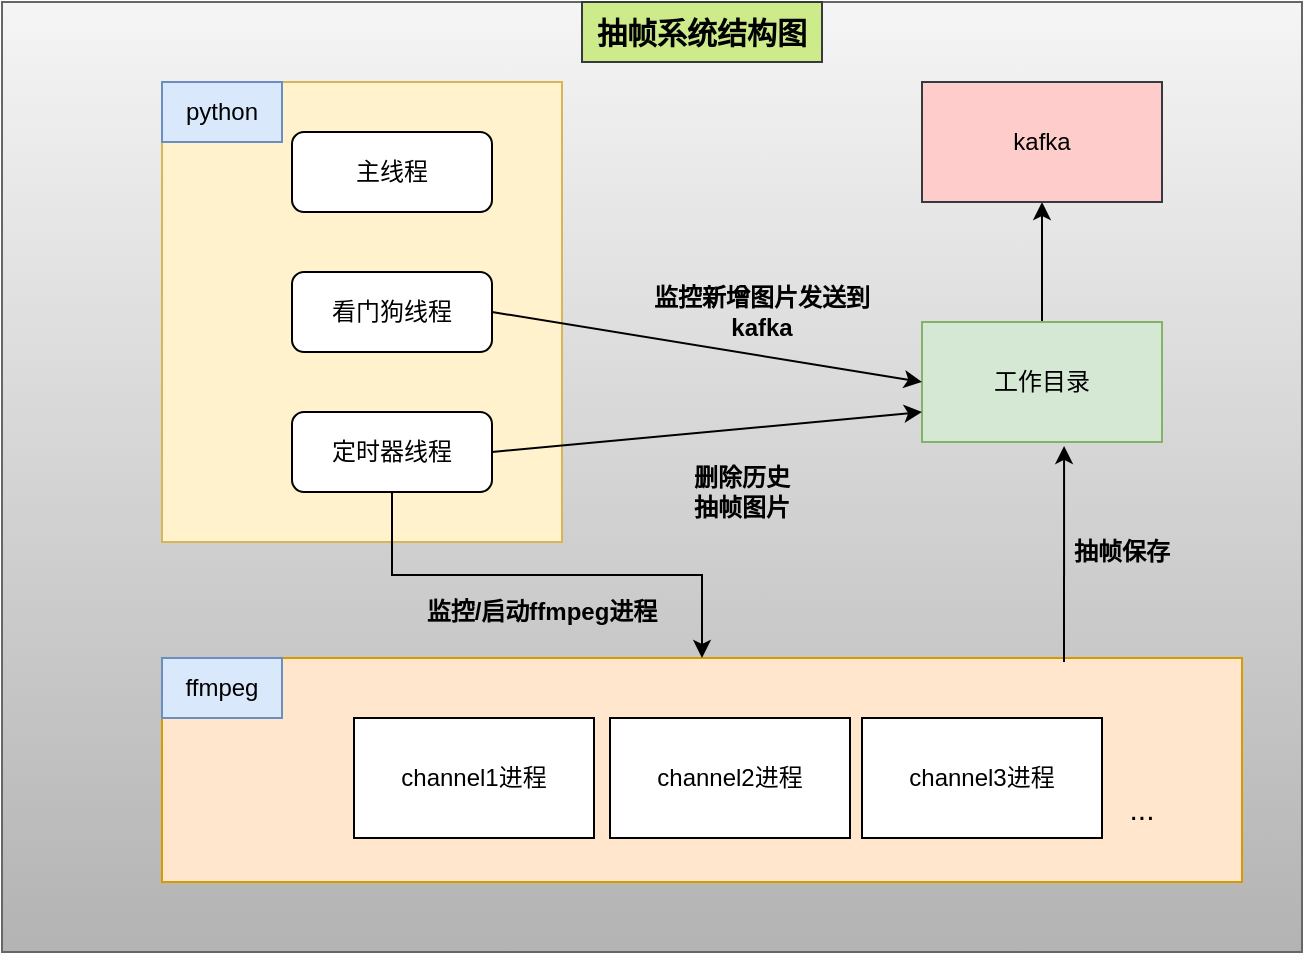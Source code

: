 <mxfile version="17.4.2" type="github">
  <diagram id="70aEzQfd0cI717lkrUgI" name="Page-1">
    <mxGraphModel dx="1102" dy="606" grid="1" gridSize="10" guides="1" tooltips="1" connect="1" arrows="1" fold="1" page="1" pageScale="1" pageWidth="827" pageHeight="1169" math="0" shadow="0">
      <root>
        <mxCell id="0" />
        <mxCell id="1" parent="0" />
        <mxCell id="o7nxHNN26v442LFRNjDq-28" value="" style="rounded=0;whiteSpace=wrap;html=1;fillColor=#f5f5f5;strokeColor=#666666;gradientColor=#b3b3b3;" vertex="1" parent="1">
          <mxGeometry x="110" y="80" width="650" height="475" as="geometry" />
        </mxCell>
        <mxCell id="o7nxHNN26v442LFRNjDq-13" value="" style="rounded=0;whiteSpace=wrap;html=1;fillColor=#ffe6cc;strokeColor=#d79b00;" vertex="1" parent="1">
          <mxGeometry x="190" y="408" width="540" height="112" as="geometry" />
        </mxCell>
        <mxCell id="o7nxHNN26v442LFRNjDq-12" value="" style="rounded=0;whiteSpace=wrap;html=1;fillColor=#fff2cc;strokeColor=#d6b656;" vertex="1" parent="1">
          <mxGeometry x="190" y="120" width="200" height="230" as="geometry" />
        </mxCell>
        <mxCell id="o7nxHNN26v442LFRNjDq-2" value="主线程" style="rounded=1;whiteSpace=wrap;html=1;" vertex="1" parent="1">
          <mxGeometry x="255" y="145" width="100" height="40" as="geometry" />
        </mxCell>
        <mxCell id="o7nxHNN26v442LFRNjDq-3" value="看门狗线程" style="rounded=1;whiteSpace=wrap;html=1;" vertex="1" parent="1">
          <mxGeometry x="255" y="215" width="100" height="40" as="geometry" />
        </mxCell>
        <mxCell id="o7nxHNN26v442LFRNjDq-24" style="edgeStyle=orthogonalEdgeStyle;rounded=0;orthogonalLoop=1;jettySize=auto;html=1;" edge="1" parent="1" source="o7nxHNN26v442LFRNjDq-4" target="o7nxHNN26v442LFRNjDq-13">
          <mxGeometry relative="1" as="geometry" />
        </mxCell>
        <mxCell id="o7nxHNN26v442LFRNjDq-4" value="定时器线程" style="rounded=1;whiteSpace=wrap;html=1;" vertex="1" parent="1">
          <mxGeometry x="255" y="285" width="100" height="40" as="geometry" />
        </mxCell>
        <mxCell id="o7nxHNN26v442LFRNjDq-21" style="edgeStyle=orthogonalEdgeStyle;rounded=0;orthogonalLoop=1;jettySize=auto;html=1;entryX=0.5;entryY=1;entryDx=0;entryDy=0;" edge="1" parent="1" source="o7nxHNN26v442LFRNjDq-5" target="o7nxHNN26v442LFRNjDq-11">
          <mxGeometry relative="1" as="geometry" />
        </mxCell>
        <mxCell id="o7nxHNN26v442LFRNjDq-5" value="工作目录" style="rounded=0;whiteSpace=wrap;html=1;fillColor=#d5e8d4;strokeColor=#82b366;" vertex="1" parent="1">
          <mxGeometry x="570" y="240" width="120" height="60" as="geometry" />
        </mxCell>
        <mxCell id="o7nxHNN26v442LFRNjDq-6" value="channel1进程" style="rounded=0;whiteSpace=wrap;html=1;" vertex="1" parent="1">
          <mxGeometry x="286" y="438" width="120" height="60" as="geometry" />
        </mxCell>
        <mxCell id="o7nxHNN26v442LFRNjDq-8" value="channel2进程" style="rounded=0;whiteSpace=wrap;html=1;" vertex="1" parent="1">
          <mxGeometry x="414" y="438" width="120" height="60" as="geometry" />
        </mxCell>
        <mxCell id="o7nxHNN26v442LFRNjDq-9" value="channel3进程" style="rounded=0;whiteSpace=wrap;html=1;" vertex="1" parent="1">
          <mxGeometry x="540" y="438" width="120" height="60" as="geometry" />
        </mxCell>
        <mxCell id="o7nxHNN26v442LFRNjDq-11" value="kafka" style="rounded=0;whiteSpace=wrap;html=1;fillColor=#ffcccc;strokeColor=#36393d;" vertex="1" parent="1">
          <mxGeometry x="570" y="120" width="120" height="60" as="geometry" />
        </mxCell>
        <mxCell id="o7nxHNN26v442LFRNjDq-14" value="ffmpeg" style="text;html=1;strokeColor=#6c8ebf;fillColor=#dae8fc;align=center;verticalAlign=middle;whiteSpace=wrap;rounded=0;" vertex="1" parent="1">
          <mxGeometry x="190" y="408" width="60" height="30" as="geometry" />
        </mxCell>
        <mxCell id="o7nxHNN26v442LFRNjDq-15" value="python" style="text;html=1;strokeColor=#6c8ebf;fillColor=#dae8fc;align=center;verticalAlign=middle;whiteSpace=wrap;rounded=0;" vertex="1" parent="1">
          <mxGeometry x="190" y="120" width="60" height="30" as="geometry" />
        </mxCell>
        <mxCell id="o7nxHNN26v442LFRNjDq-16" value="" style="endArrow=classic;html=1;rounded=0;exitX=1;exitY=0.5;exitDx=0;exitDy=0;entryX=0;entryY=0.5;entryDx=0;entryDy=0;" edge="1" parent="1" source="o7nxHNN26v442LFRNjDq-3" target="o7nxHNN26v442LFRNjDq-5">
          <mxGeometry width="50" height="50" relative="1" as="geometry">
            <mxPoint x="390" y="340" as="sourcePoint" />
            <mxPoint x="440" y="290" as="targetPoint" />
          </mxGeometry>
        </mxCell>
        <mxCell id="o7nxHNN26v442LFRNjDq-17" value="" style="endArrow=classic;html=1;rounded=0;exitX=1;exitY=0.5;exitDx=0;exitDy=0;entryX=0;entryY=0.75;entryDx=0;entryDy=0;" edge="1" parent="1" source="o7nxHNN26v442LFRNjDq-4" target="o7nxHNN26v442LFRNjDq-5">
          <mxGeometry width="50" height="50" relative="1" as="geometry">
            <mxPoint x="60" y="380" as="sourcePoint" />
            <mxPoint x="110" y="330" as="targetPoint" />
          </mxGeometry>
        </mxCell>
        <mxCell id="o7nxHNN26v442LFRNjDq-22" value="监控新增图片发送到kafka" style="text;html=1;strokeColor=none;fillColor=none;align=center;verticalAlign=middle;whiteSpace=wrap;rounded=0;fontStyle=1" vertex="1" parent="1">
          <mxGeometry x="430" y="220" width="120" height="30" as="geometry" />
        </mxCell>
        <mxCell id="o7nxHNN26v442LFRNjDq-23" value="删除历史抽帧图片" style="text;html=1;strokeColor=none;fillColor=none;align=center;verticalAlign=middle;whiteSpace=wrap;rounded=0;fontStyle=1" vertex="1" parent="1">
          <mxGeometry x="450" y="310" width="60" height="30" as="geometry" />
        </mxCell>
        <mxCell id="o7nxHNN26v442LFRNjDq-25" value="监控/启动ffmpeg进程" style="text;html=1;strokeColor=none;fillColor=none;align=center;verticalAlign=middle;whiteSpace=wrap;rounded=0;fontStyle=1" vertex="1" parent="1">
          <mxGeometry x="320" y="370" width="120" height="30" as="geometry" />
        </mxCell>
        <mxCell id="o7nxHNN26v442LFRNjDq-26" value="" style="endArrow=classic;html=1;rounded=0;entryX=0.592;entryY=1.033;entryDx=0;entryDy=0;entryPerimeter=0;" edge="1" parent="1" target="o7nxHNN26v442LFRNjDq-5">
          <mxGeometry width="50" height="50" relative="1" as="geometry">
            <mxPoint x="641" y="410" as="sourcePoint" />
            <mxPoint x="440" y="270" as="targetPoint" />
          </mxGeometry>
        </mxCell>
        <mxCell id="o7nxHNN26v442LFRNjDq-27" value="抽帧保存" style="text;html=1;strokeColor=none;fillColor=none;align=center;verticalAlign=middle;whiteSpace=wrap;rounded=0;fontStyle=1" vertex="1" parent="1">
          <mxGeometry x="640" y="340" width="60" height="30" as="geometry" />
        </mxCell>
        <mxCell id="o7nxHNN26v442LFRNjDq-29" value="抽帧系统结构图" style="text;html=1;strokeColor=#36393d;fillColor=#cdeb8b;align=center;verticalAlign=middle;whiteSpace=wrap;rounded=0;fontStyle=1;fontSize=15;" vertex="1" parent="1">
          <mxGeometry x="400" y="80" width="120" height="30" as="geometry" />
        </mxCell>
        <mxCell id="o7nxHNN26v442LFRNjDq-30" value="..." style="text;html=1;strokeColor=none;fillColor=none;align=center;verticalAlign=middle;whiteSpace=wrap;rounded=0;fontSize=15;" vertex="1" parent="1">
          <mxGeometry x="650" y="468" width="60" height="30" as="geometry" />
        </mxCell>
      </root>
    </mxGraphModel>
  </diagram>
</mxfile>
